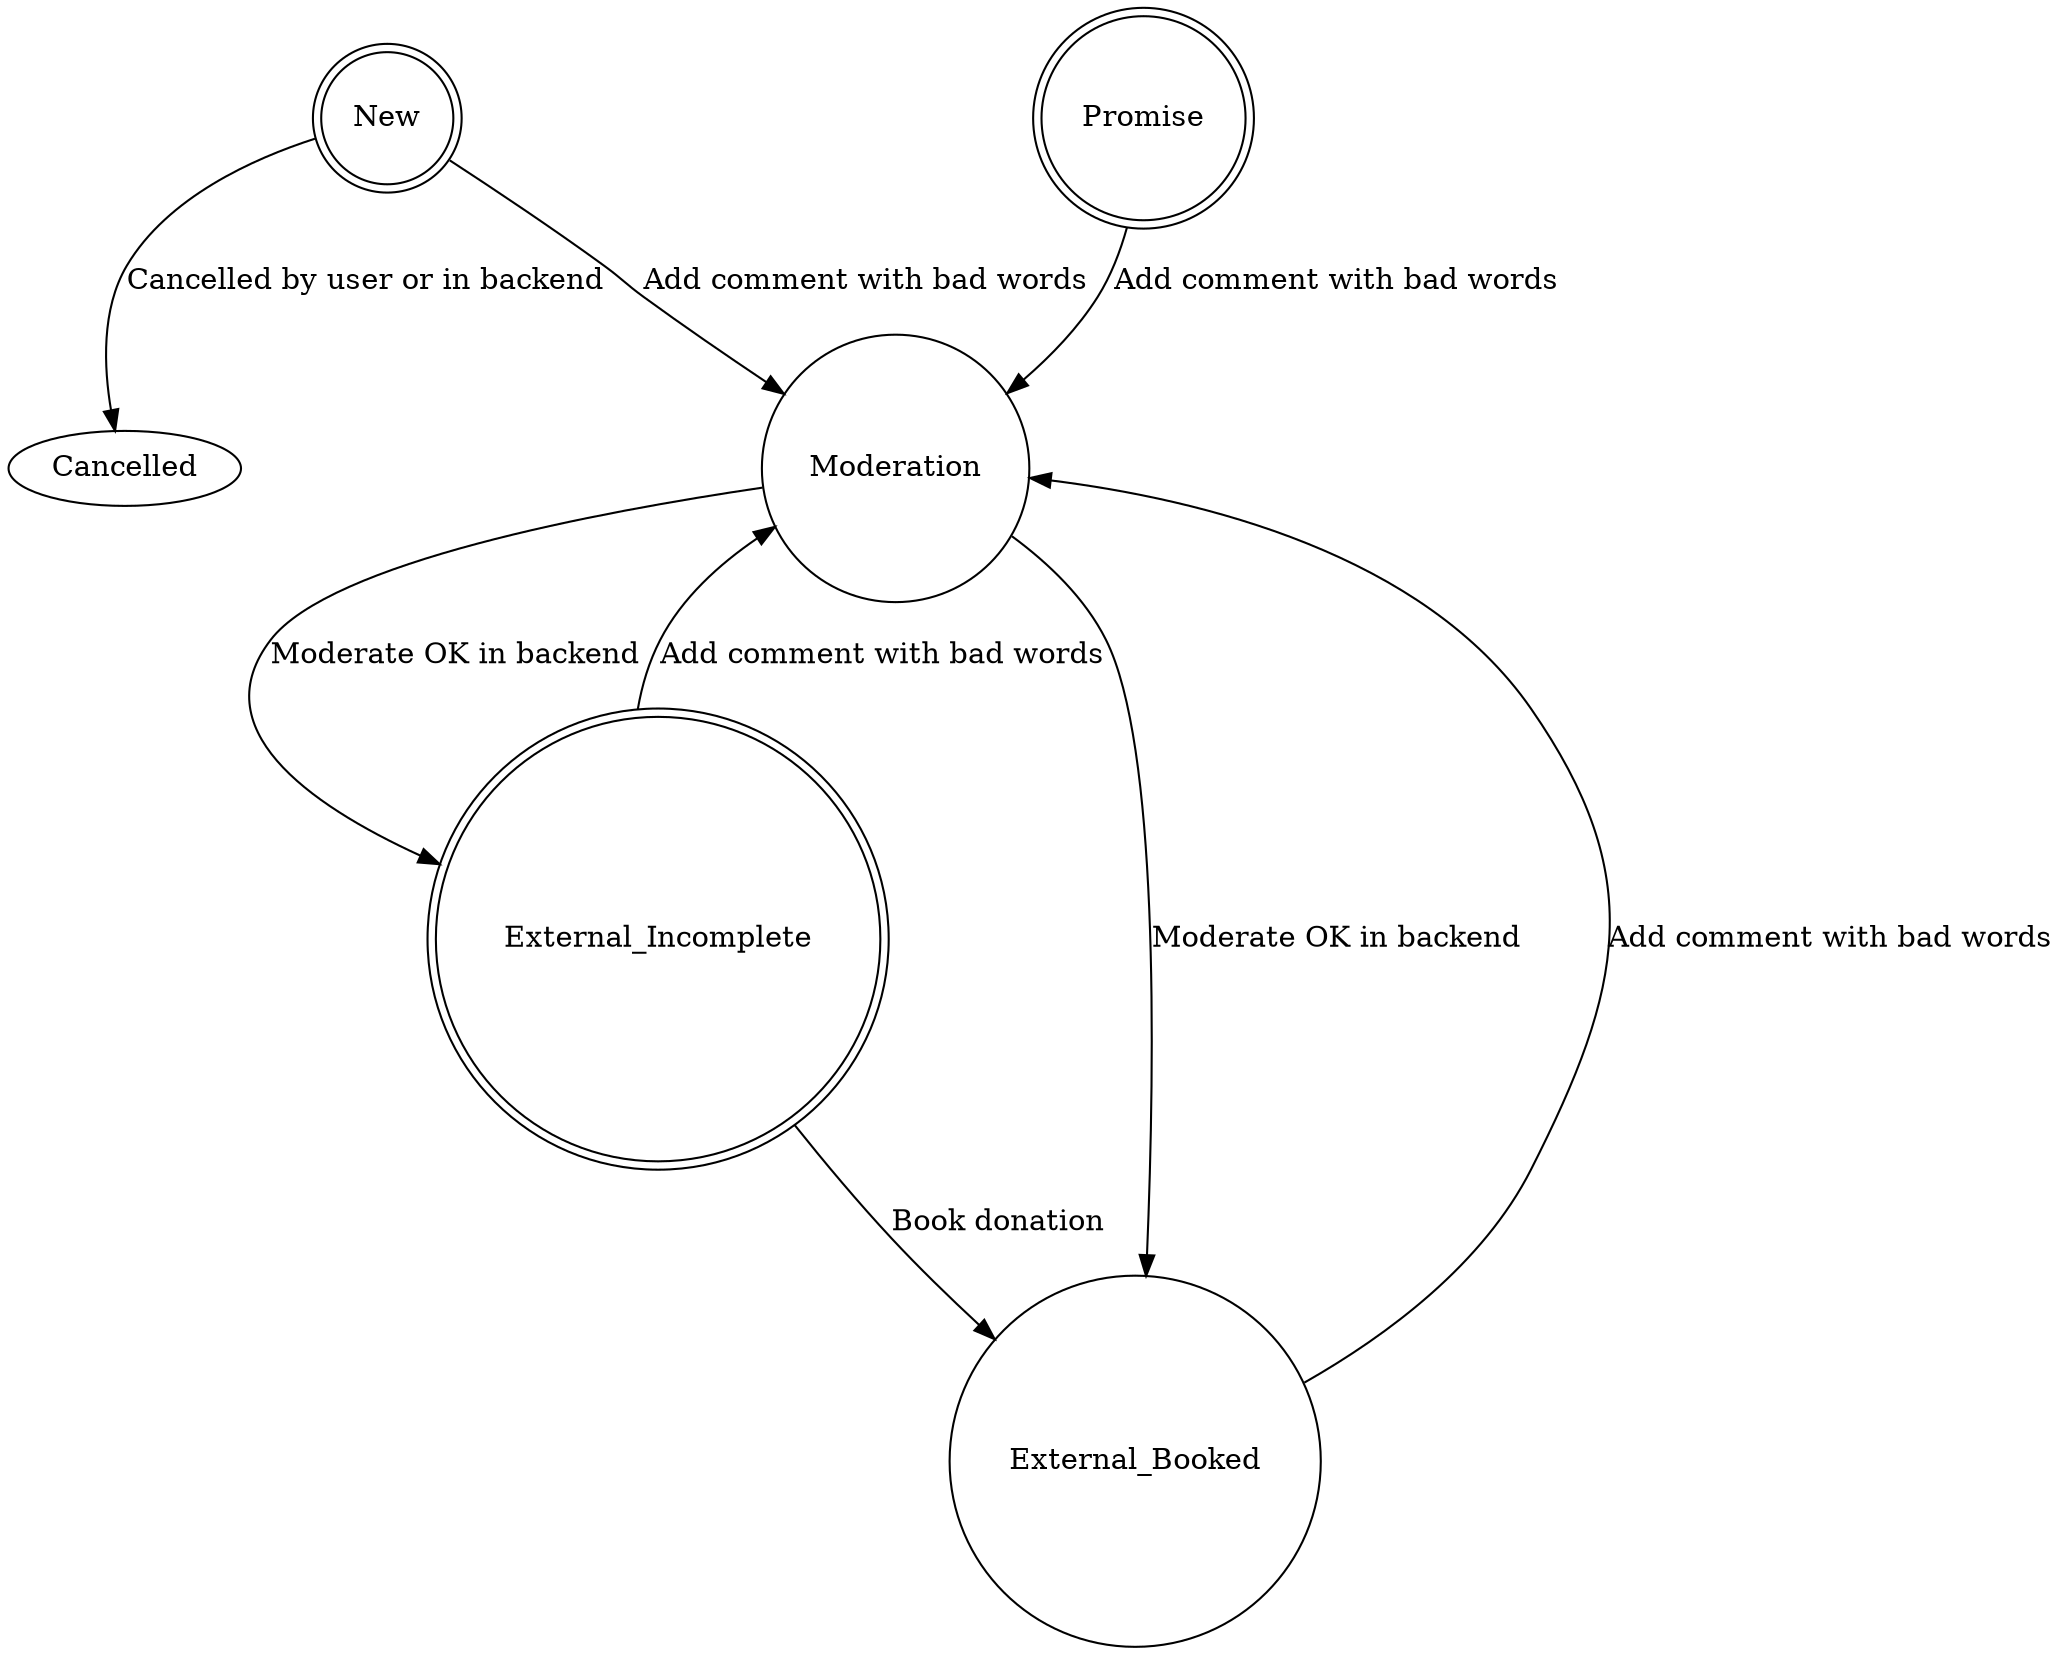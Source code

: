 digraph G {
  "New" -> "Moderation" [label="Add comment with bad words"]
  "New" -> "Cancelled" [label="Cancelled by user or in backend"]
  "Promise" -> "Moderation" [label="Add comment with bad words"]
  "External_Incomplete"  -> "Moderation" [label="Add comment with bad words"]
  "External_Incomplete"  -> "External_Booked" [label="Book donation"]
  "Moderation" ->  "External_Incomplete" [label="Moderate OK in backend"]
  "Moderation" ->  "External_Booked" [label="Moderate OK in backend"]
  "External_Booked" -> "Moderation" [label="Add comment with bad words"]
  "New" [shape=circle,peripheries=2]
  "Promise"  [shape=circle,peripheries=2]
  "External_Incomplete" [shape=circle,peripheries=2]
  "External_Booked"  [shape=circle]
  "Moderation" [shape=circle]
}
